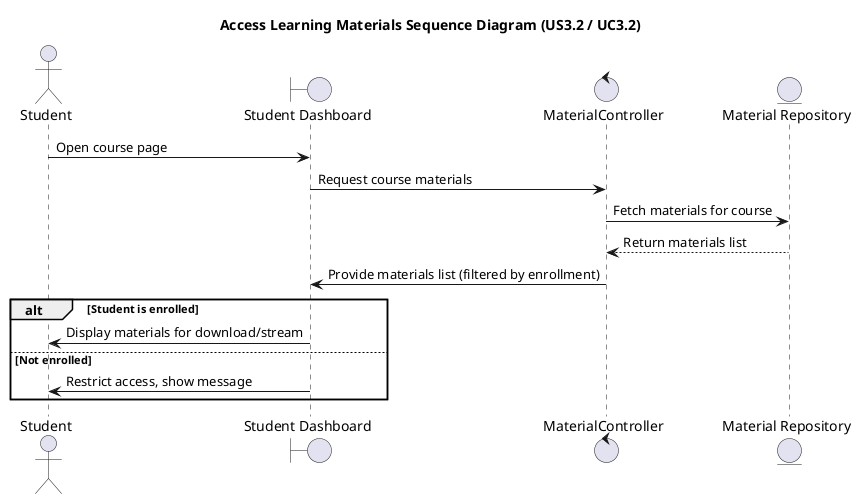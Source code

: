 @startuml AccessLearningMaterials
title Access Learning Materials Sequence Diagram (US3.2 / UC3.2)

actor Student
boundary "Student Dashboard"
control "MaterialController"
entity "Material Repository"

Student -> "Student Dashboard" : Open course page
"Student Dashboard" -> "MaterialController" : Request course materials
"MaterialController" -> "Material Repository" : Fetch materials for course
"Material Repository" --> "MaterialController" : Return materials list
"MaterialController" -> "Student Dashboard" : Provide materials list (filtered by enrollment)

alt Student is enrolled
    "Student Dashboard" -> Student : Display materials for download/stream
else Not enrolled
    "Student Dashboard" -> Student : Restrict access, show message
end

@enduml

